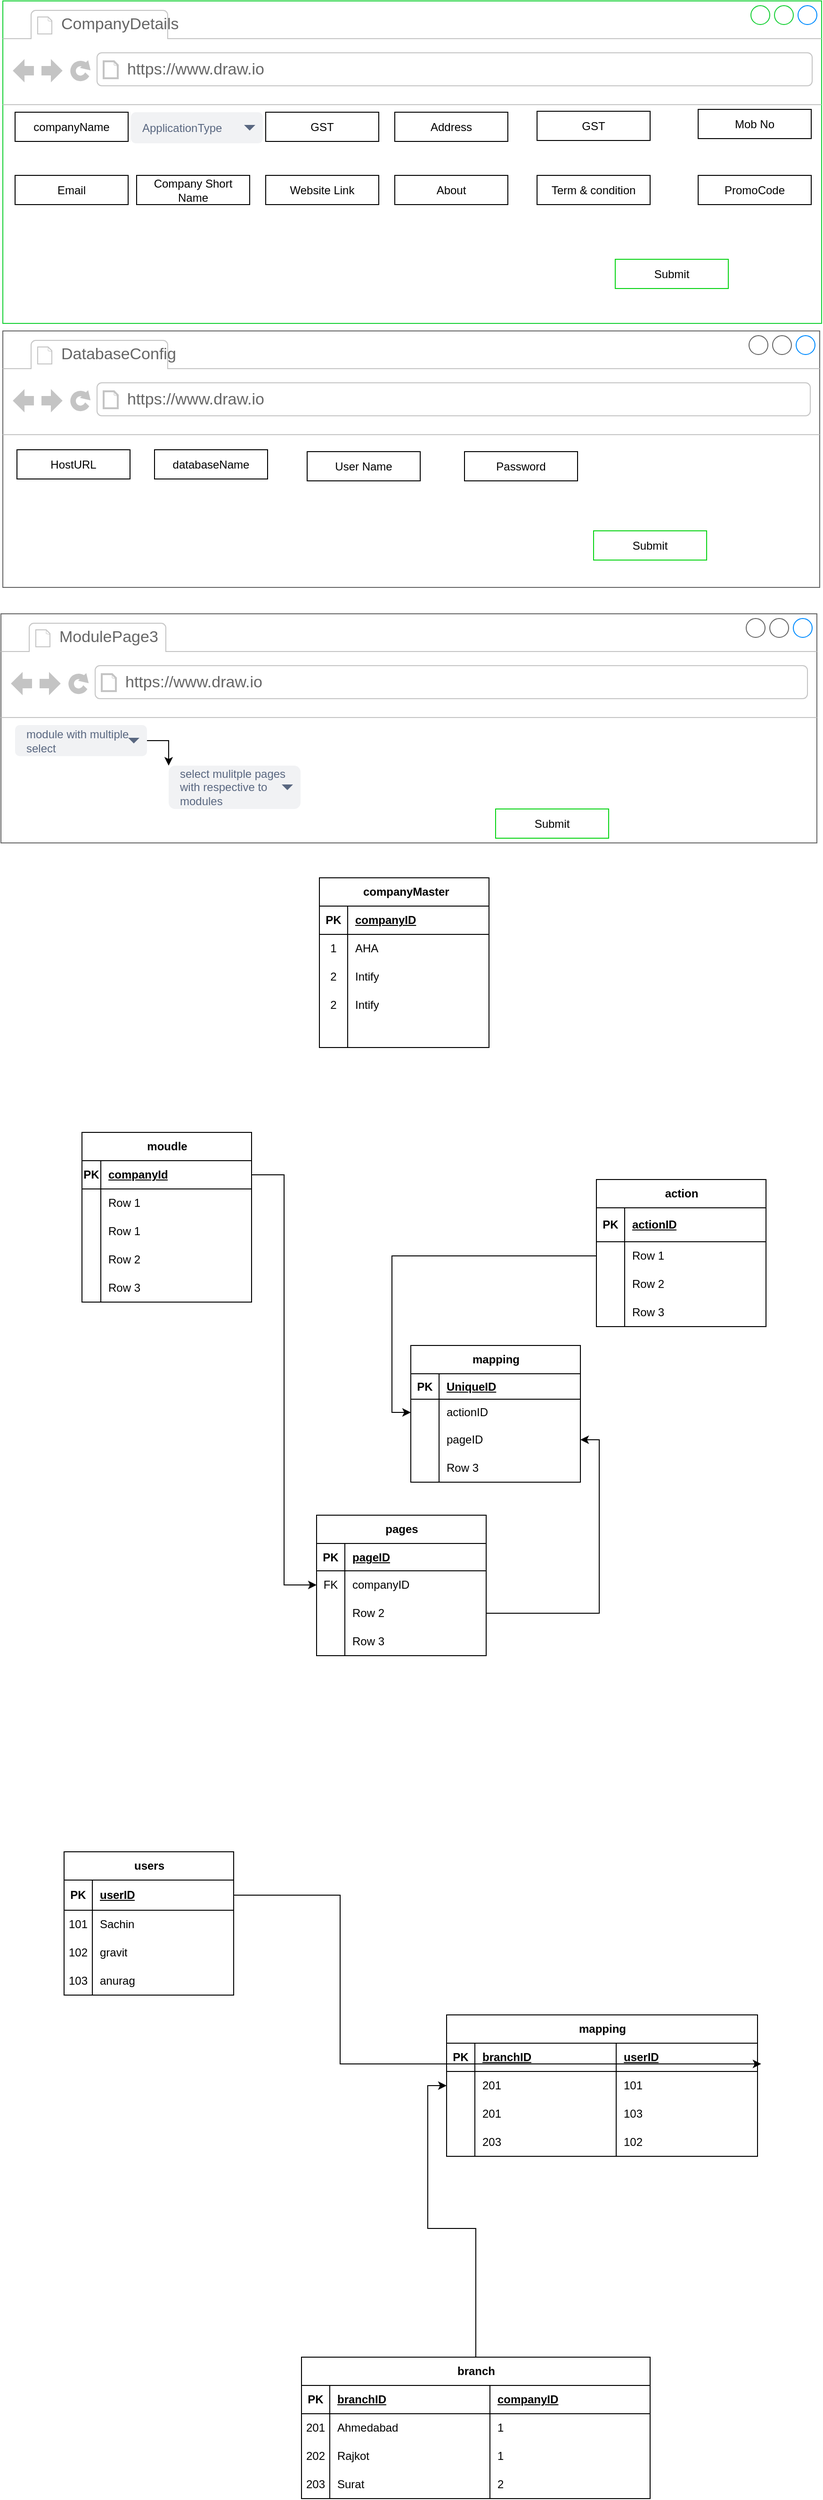 <mxfile version="22.1.3" type="github">
  <diagram name="Page-1" id="iHpNl0crYQrSi7-JkvdV">
    <mxGraphModel dx="1707" dy="1647" grid="0" gridSize="10" guides="1" tooltips="1" connect="1" arrows="1" fold="1" page="1" pageScale="1" pageWidth="827" pageHeight="1169" math="0" shadow="0">
      <root>
        <mxCell id="0" />
        <mxCell id="1" parent="0" />
        <mxCell id="InFlJVzjP9L_oi88luJY-4" value="&amp;nbsp;companyMaster" style="shape=table;startSize=30;container=1;collapsible=1;childLayout=tableLayout;fixedRows=1;rowLines=0;fontStyle=1;align=center;resizeLast=1;html=1;" vertex="1" parent="1">
          <mxGeometry x="311" y="35" width="180" height="180" as="geometry" />
        </mxCell>
        <mxCell id="InFlJVzjP9L_oi88luJY-5" value="" style="shape=tableRow;horizontal=0;startSize=0;swimlaneHead=0;swimlaneBody=0;fillColor=none;collapsible=0;dropTarget=0;points=[[0,0.5],[1,0.5]];portConstraint=eastwest;top=0;left=0;right=0;bottom=1;" vertex="1" parent="InFlJVzjP9L_oi88luJY-4">
          <mxGeometry y="30" width="180" height="30" as="geometry" />
        </mxCell>
        <mxCell id="InFlJVzjP9L_oi88luJY-6" value="PK" style="shape=partialRectangle;connectable=0;fillColor=none;top=0;left=0;bottom=0;right=0;fontStyle=1;overflow=hidden;whiteSpace=wrap;html=1;" vertex="1" parent="InFlJVzjP9L_oi88luJY-5">
          <mxGeometry width="30" height="30" as="geometry">
            <mxRectangle width="30" height="30" as="alternateBounds" />
          </mxGeometry>
        </mxCell>
        <mxCell id="InFlJVzjP9L_oi88luJY-7" value="companyID" style="shape=partialRectangle;connectable=0;fillColor=none;top=0;left=0;bottom=0;right=0;align=left;spacingLeft=6;fontStyle=5;overflow=hidden;whiteSpace=wrap;html=1;" vertex="1" parent="InFlJVzjP9L_oi88luJY-5">
          <mxGeometry x="30" width="150" height="30" as="geometry">
            <mxRectangle width="150" height="30" as="alternateBounds" />
          </mxGeometry>
        </mxCell>
        <mxCell id="InFlJVzjP9L_oi88luJY-8" value="" style="shape=tableRow;horizontal=0;startSize=0;swimlaneHead=0;swimlaneBody=0;fillColor=none;collapsible=0;dropTarget=0;points=[[0,0.5],[1,0.5]];portConstraint=eastwest;top=0;left=0;right=0;bottom=0;" vertex="1" parent="InFlJVzjP9L_oi88luJY-4">
          <mxGeometry y="60" width="180" height="30" as="geometry" />
        </mxCell>
        <mxCell id="InFlJVzjP9L_oi88luJY-9" value="1" style="shape=partialRectangle;connectable=0;fillColor=none;top=0;left=0;bottom=0;right=0;editable=1;overflow=hidden;whiteSpace=wrap;html=1;" vertex="1" parent="InFlJVzjP9L_oi88luJY-8">
          <mxGeometry width="30" height="30" as="geometry">
            <mxRectangle width="30" height="30" as="alternateBounds" />
          </mxGeometry>
        </mxCell>
        <mxCell id="InFlJVzjP9L_oi88luJY-10" value="AHA" style="shape=partialRectangle;connectable=0;fillColor=none;top=0;left=0;bottom=0;right=0;align=left;spacingLeft=6;overflow=hidden;whiteSpace=wrap;html=1;" vertex="1" parent="InFlJVzjP9L_oi88luJY-8">
          <mxGeometry x="30" width="150" height="30" as="geometry">
            <mxRectangle width="150" height="30" as="alternateBounds" />
          </mxGeometry>
        </mxCell>
        <mxCell id="InFlJVzjP9L_oi88luJY-39" value="" style="shape=tableRow;horizontal=0;startSize=0;swimlaneHead=0;swimlaneBody=0;fillColor=none;collapsible=0;dropTarget=0;points=[[0,0.5],[1,0.5]];portConstraint=eastwest;top=0;left=0;right=0;bottom=0;" vertex="1" parent="InFlJVzjP9L_oi88luJY-4">
          <mxGeometry y="90" width="180" height="30" as="geometry" />
        </mxCell>
        <mxCell id="InFlJVzjP9L_oi88luJY-40" value="2" style="shape=partialRectangle;connectable=0;fillColor=none;top=0;left=0;bottom=0;right=0;editable=1;overflow=hidden;whiteSpace=wrap;html=1;" vertex="1" parent="InFlJVzjP9L_oi88luJY-39">
          <mxGeometry width="30" height="30" as="geometry">
            <mxRectangle width="30" height="30" as="alternateBounds" />
          </mxGeometry>
        </mxCell>
        <mxCell id="InFlJVzjP9L_oi88luJY-41" value="Intify" style="shape=partialRectangle;connectable=0;fillColor=none;top=0;left=0;bottom=0;right=0;align=left;spacingLeft=6;overflow=hidden;whiteSpace=wrap;html=1;" vertex="1" parent="InFlJVzjP9L_oi88luJY-39">
          <mxGeometry x="30" width="150" height="30" as="geometry">
            <mxRectangle width="150" height="30" as="alternateBounds" />
          </mxGeometry>
        </mxCell>
        <mxCell id="InFlJVzjP9L_oi88luJY-11" value="" style="shape=tableRow;horizontal=0;startSize=0;swimlaneHead=0;swimlaneBody=0;fillColor=none;collapsible=0;dropTarget=0;points=[[0,0.5],[1,0.5]];portConstraint=eastwest;top=0;left=0;right=0;bottom=0;" vertex="1" parent="InFlJVzjP9L_oi88luJY-4">
          <mxGeometry y="120" width="180" height="30" as="geometry" />
        </mxCell>
        <mxCell id="InFlJVzjP9L_oi88luJY-12" value="2" style="shape=partialRectangle;connectable=0;fillColor=none;top=0;left=0;bottom=0;right=0;editable=1;overflow=hidden;whiteSpace=wrap;html=1;" vertex="1" parent="InFlJVzjP9L_oi88luJY-11">
          <mxGeometry width="30" height="30" as="geometry">
            <mxRectangle width="30" height="30" as="alternateBounds" />
          </mxGeometry>
        </mxCell>
        <mxCell id="InFlJVzjP9L_oi88luJY-13" value="Intify" style="shape=partialRectangle;connectable=0;fillColor=none;top=0;left=0;bottom=0;right=0;align=left;spacingLeft=6;overflow=hidden;whiteSpace=wrap;html=1;" vertex="1" parent="InFlJVzjP9L_oi88luJY-11">
          <mxGeometry x="30" width="150" height="30" as="geometry">
            <mxRectangle width="150" height="30" as="alternateBounds" />
          </mxGeometry>
        </mxCell>
        <mxCell id="InFlJVzjP9L_oi88luJY-14" value="" style="shape=tableRow;horizontal=0;startSize=0;swimlaneHead=0;swimlaneBody=0;fillColor=none;collapsible=0;dropTarget=0;points=[[0,0.5],[1,0.5]];portConstraint=eastwest;top=0;left=0;right=0;bottom=0;" vertex="1" parent="InFlJVzjP9L_oi88luJY-4">
          <mxGeometry y="150" width="180" height="30" as="geometry" />
        </mxCell>
        <mxCell id="InFlJVzjP9L_oi88luJY-15" value="" style="shape=partialRectangle;connectable=0;fillColor=none;top=0;left=0;bottom=0;right=0;editable=1;overflow=hidden;whiteSpace=wrap;html=1;" vertex="1" parent="InFlJVzjP9L_oi88luJY-14">
          <mxGeometry width="30" height="30" as="geometry">
            <mxRectangle width="30" height="30" as="alternateBounds" />
          </mxGeometry>
        </mxCell>
        <mxCell id="InFlJVzjP9L_oi88luJY-16" value="" style="shape=partialRectangle;connectable=0;fillColor=none;top=0;left=0;bottom=0;right=0;align=left;spacingLeft=6;overflow=hidden;whiteSpace=wrap;html=1;" vertex="1" parent="InFlJVzjP9L_oi88luJY-14">
          <mxGeometry x="30" width="150" height="30" as="geometry">
            <mxRectangle width="150" height="30" as="alternateBounds" />
          </mxGeometry>
        </mxCell>
        <mxCell id="InFlJVzjP9L_oi88luJY-100" style="edgeStyle=orthogonalEdgeStyle;rounded=0;orthogonalLoop=1;jettySize=auto;html=1;entryX=0;entryY=0.5;entryDx=0;entryDy=0;" edge="1" parent="1" source="InFlJVzjP9L_oi88luJY-17" target="InFlJVzjP9L_oi88luJY-86">
          <mxGeometry relative="1" as="geometry" />
        </mxCell>
        <mxCell id="InFlJVzjP9L_oi88luJY-17" value="branch" style="shape=table;startSize=30;container=1;collapsible=1;childLayout=tableLayout;fixedRows=1;rowLines=0;fontStyle=1;align=center;resizeLast=1;html=1;" vertex="1" parent="1">
          <mxGeometry x="292" y="1604" width="370" height="150" as="geometry" />
        </mxCell>
        <mxCell id="InFlJVzjP9L_oi88luJY-18" value="" style="shape=tableRow;horizontal=0;startSize=0;swimlaneHead=0;swimlaneBody=0;fillColor=none;collapsible=0;dropTarget=0;points=[[0,0.5],[1,0.5]];portConstraint=eastwest;top=0;left=0;right=0;bottom=1;" vertex="1" parent="InFlJVzjP9L_oi88luJY-17">
          <mxGeometry y="30" width="370" height="30" as="geometry" />
        </mxCell>
        <mxCell id="InFlJVzjP9L_oi88luJY-19" value="PK" style="shape=partialRectangle;connectable=0;fillColor=none;top=0;left=0;bottom=0;right=0;fontStyle=1;overflow=hidden;whiteSpace=wrap;html=1;" vertex="1" parent="InFlJVzjP9L_oi88luJY-18">
          <mxGeometry width="30" height="30" as="geometry">
            <mxRectangle width="30" height="30" as="alternateBounds" />
          </mxGeometry>
        </mxCell>
        <mxCell id="InFlJVzjP9L_oi88luJY-20" value="branchID" style="shape=partialRectangle;connectable=0;fillColor=none;top=0;left=0;bottom=0;right=0;align=left;spacingLeft=6;fontStyle=5;overflow=hidden;whiteSpace=wrap;html=1;" vertex="1" parent="InFlJVzjP9L_oi88luJY-18">
          <mxGeometry x="30" width="170" height="30" as="geometry">
            <mxRectangle width="170" height="30" as="alternateBounds" />
          </mxGeometry>
        </mxCell>
        <mxCell id="InFlJVzjP9L_oi88luJY-78" value="companyID" style="shape=partialRectangle;connectable=0;fillColor=none;top=0;left=0;bottom=0;right=0;align=left;spacingLeft=6;fontStyle=5;overflow=hidden;whiteSpace=wrap;html=1;" vertex="1" parent="InFlJVzjP9L_oi88luJY-18">
          <mxGeometry x="200" width="170" height="30" as="geometry">
            <mxRectangle width="170" height="30" as="alternateBounds" />
          </mxGeometry>
        </mxCell>
        <mxCell id="InFlJVzjP9L_oi88luJY-21" value="" style="shape=tableRow;horizontal=0;startSize=0;swimlaneHead=0;swimlaneBody=0;fillColor=none;collapsible=0;dropTarget=0;points=[[0,0.5],[1,0.5]];portConstraint=eastwest;top=0;left=0;right=0;bottom=0;" vertex="1" parent="InFlJVzjP9L_oi88luJY-17">
          <mxGeometry y="60" width="370" height="30" as="geometry" />
        </mxCell>
        <mxCell id="InFlJVzjP9L_oi88luJY-22" value="201" style="shape=partialRectangle;connectable=0;fillColor=none;top=0;left=0;bottom=0;right=0;editable=1;overflow=hidden;whiteSpace=wrap;html=1;" vertex="1" parent="InFlJVzjP9L_oi88luJY-21">
          <mxGeometry width="30" height="30" as="geometry">
            <mxRectangle width="30" height="30" as="alternateBounds" />
          </mxGeometry>
        </mxCell>
        <mxCell id="InFlJVzjP9L_oi88luJY-23" value="Ahmedabad" style="shape=partialRectangle;connectable=0;fillColor=none;top=0;left=0;bottom=0;right=0;align=left;spacingLeft=6;overflow=hidden;whiteSpace=wrap;html=1;" vertex="1" parent="InFlJVzjP9L_oi88luJY-21">
          <mxGeometry x="30" width="170" height="30" as="geometry">
            <mxRectangle width="170" height="30" as="alternateBounds" />
          </mxGeometry>
        </mxCell>
        <mxCell id="InFlJVzjP9L_oi88luJY-79" value="1" style="shape=partialRectangle;connectable=0;fillColor=none;top=0;left=0;bottom=0;right=0;align=left;spacingLeft=6;overflow=hidden;whiteSpace=wrap;html=1;" vertex="1" parent="InFlJVzjP9L_oi88luJY-21">
          <mxGeometry x="200" width="170" height="30" as="geometry">
            <mxRectangle width="170" height="30" as="alternateBounds" />
          </mxGeometry>
        </mxCell>
        <mxCell id="InFlJVzjP9L_oi88luJY-24" value="" style="shape=tableRow;horizontal=0;startSize=0;swimlaneHead=0;swimlaneBody=0;fillColor=none;collapsible=0;dropTarget=0;points=[[0,0.5],[1,0.5]];portConstraint=eastwest;top=0;left=0;right=0;bottom=0;" vertex="1" parent="InFlJVzjP9L_oi88luJY-17">
          <mxGeometry y="90" width="370" height="30" as="geometry" />
        </mxCell>
        <mxCell id="InFlJVzjP9L_oi88luJY-25" value="202" style="shape=partialRectangle;connectable=0;fillColor=none;top=0;left=0;bottom=0;right=0;editable=1;overflow=hidden;whiteSpace=wrap;html=1;" vertex="1" parent="InFlJVzjP9L_oi88luJY-24">
          <mxGeometry width="30" height="30" as="geometry">
            <mxRectangle width="30" height="30" as="alternateBounds" />
          </mxGeometry>
        </mxCell>
        <mxCell id="InFlJVzjP9L_oi88luJY-26" value="Rajkot" style="shape=partialRectangle;connectable=0;fillColor=none;top=0;left=0;bottom=0;right=0;align=left;spacingLeft=6;overflow=hidden;whiteSpace=wrap;html=1;" vertex="1" parent="InFlJVzjP9L_oi88luJY-24">
          <mxGeometry x="30" width="170" height="30" as="geometry">
            <mxRectangle width="170" height="30" as="alternateBounds" />
          </mxGeometry>
        </mxCell>
        <mxCell id="InFlJVzjP9L_oi88luJY-80" value="1" style="shape=partialRectangle;connectable=0;fillColor=none;top=0;left=0;bottom=0;right=0;align=left;spacingLeft=6;overflow=hidden;whiteSpace=wrap;html=1;" vertex="1" parent="InFlJVzjP9L_oi88luJY-24">
          <mxGeometry x="200" width="170" height="30" as="geometry">
            <mxRectangle width="170" height="30" as="alternateBounds" />
          </mxGeometry>
        </mxCell>
        <mxCell id="InFlJVzjP9L_oi88luJY-27" value="" style="shape=tableRow;horizontal=0;startSize=0;swimlaneHead=0;swimlaneBody=0;fillColor=none;collapsible=0;dropTarget=0;points=[[0,0.5],[1,0.5]];portConstraint=eastwest;top=0;left=0;right=0;bottom=0;" vertex="1" parent="InFlJVzjP9L_oi88luJY-17">
          <mxGeometry y="120" width="370" height="30" as="geometry" />
        </mxCell>
        <mxCell id="InFlJVzjP9L_oi88luJY-28" value="203" style="shape=partialRectangle;connectable=0;fillColor=none;top=0;left=0;bottom=0;right=0;editable=1;overflow=hidden;whiteSpace=wrap;html=1;" vertex="1" parent="InFlJVzjP9L_oi88luJY-27">
          <mxGeometry width="30" height="30" as="geometry">
            <mxRectangle width="30" height="30" as="alternateBounds" />
          </mxGeometry>
        </mxCell>
        <mxCell id="InFlJVzjP9L_oi88luJY-29" value="Surat" style="shape=partialRectangle;connectable=0;fillColor=none;top=0;left=0;bottom=0;right=0;align=left;spacingLeft=6;overflow=hidden;whiteSpace=wrap;html=1;" vertex="1" parent="InFlJVzjP9L_oi88luJY-27">
          <mxGeometry x="30" width="170" height="30" as="geometry">
            <mxRectangle width="170" height="30" as="alternateBounds" />
          </mxGeometry>
        </mxCell>
        <mxCell id="InFlJVzjP9L_oi88luJY-81" value="2" style="shape=partialRectangle;connectable=0;fillColor=none;top=0;left=0;bottom=0;right=0;align=left;spacingLeft=6;overflow=hidden;whiteSpace=wrap;html=1;" vertex="1" parent="InFlJVzjP9L_oi88luJY-27">
          <mxGeometry x="200" width="170" height="30" as="geometry">
            <mxRectangle width="170" height="30" as="alternateBounds" />
          </mxGeometry>
        </mxCell>
        <mxCell id="InFlJVzjP9L_oi88luJY-82" value="mapping" style="shape=table;startSize=30;container=1;collapsible=1;childLayout=tableLayout;fixedRows=1;rowLines=0;fontStyle=1;align=center;resizeLast=1;html=1;" vertex="1" parent="1">
          <mxGeometry x="446" y="1241" width="330" height="150" as="geometry" />
        </mxCell>
        <mxCell id="InFlJVzjP9L_oi88luJY-83" value="" style="shape=tableRow;horizontal=0;startSize=0;swimlaneHead=0;swimlaneBody=0;fillColor=none;collapsible=0;dropTarget=0;points=[[0,0.5],[1,0.5]];portConstraint=eastwest;top=0;left=0;right=0;bottom=1;" vertex="1" parent="InFlJVzjP9L_oi88luJY-82">
          <mxGeometry y="30" width="330" height="30" as="geometry" />
        </mxCell>
        <mxCell id="InFlJVzjP9L_oi88luJY-84" value="PK" style="shape=partialRectangle;connectable=0;fillColor=none;top=0;left=0;bottom=0;right=0;fontStyle=1;overflow=hidden;whiteSpace=wrap;html=1;" vertex="1" parent="InFlJVzjP9L_oi88luJY-83">
          <mxGeometry width="30" height="30" as="geometry">
            <mxRectangle width="30" height="30" as="alternateBounds" />
          </mxGeometry>
        </mxCell>
        <mxCell id="InFlJVzjP9L_oi88luJY-85" value="branchID" style="shape=partialRectangle;connectable=0;fillColor=none;top=0;left=0;bottom=0;right=0;align=left;spacingLeft=6;fontStyle=5;overflow=hidden;whiteSpace=wrap;html=1;" vertex="1" parent="InFlJVzjP9L_oi88luJY-83">
          <mxGeometry x="30" width="150" height="30" as="geometry">
            <mxRectangle width="150" height="30" as="alternateBounds" />
          </mxGeometry>
        </mxCell>
        <mxCell id="InFlJVzjP9L_oi88luJY-95" value="userID" style="shape=partialRectangle;connectable=0;fillColor=none;top=0;left=0;bottom=0;right=0;align=left;spacingLeft=6;fontStyle=5;overflow=hidden;whiteSpace=wrap;html=1;" vertex="1" parent="InFlJVzjP9L_oi88luJY-83">
          <mxGeometry x="180" width="150" height="30" as="geometry">
            <mxRectangle width="150" height="30" as="alternateBounds" />
          </mxGeometry>
        </mxCell>
        <mxCell id="InFlJVzjP9L_oi88luJY-86" value="" style="shape=tableRow;horizontal=0;startSize=0;swimlaneHead=0;swimlaneBody=0;fillColor=none;collapsible=0;dropTarget=0;points=[[0,0.5],[1,0.5]];portConstraint=eastwest;top=0;left=0;right=0;bottom=0;" vertex="1" parent="InFlJVzjP9L_oi88luJY-82">
          <mxGeometry y="60" width="330" height="30" as="geometry" />
        </mxCell>
        <mxCell id="InFlJVzjP9L_oi88luJY-87" value="" style="shape=partialRectangle;connectable=0;fillColor=none;top=0;left=0;bottom=0;right=0;editable=1;overflow=hidden;whiteSpace=wrap;html=1;" vertex="1" parent="InFlJVzjP9L_oi88luJY-86">
          <mxGeometry width="30" height="30" as="geometry">
            <mxRectangle width="30" height="30" as="alternateBounds" />
          </mxGeometry>
        </mxCell>
        <mxCell id="InFlJVzjP9L_oi88luJY-88" value="201" style="shape=partialRectangle;connectable=0;fillColor=none;top=0;left=0;bottom=0;right=0;align=left;spacingLeft=6;overflow=hidden;whiteSpace=wrap;html=1;" vertex="1" parent="InFlJVzjP9L_oi88luJY-86">
          <mxGeometry x="30" width="150" height="30" as="geometry">
            <mxRectangle width="150" height="30" as="alternateBounds" />
          </mxGeometry>
        </mxCell>
        <mxCell id="InFlJVzjP9L_oi88luJY-96" value="101" style="shape=partialRectangle;connectable=0;fillColor=none;top=0;left=0;bottom=0;right=0;align=left;spacingLeft=6;overflow=hidden;whiteSpace=wrap;html=1;" vertex="1" parent="InFlJVzjP9L_oi88luJY-86">
          <mxGeometry x="180" width="150" height="30" as="geometry">
            <mxRectangle width="150" height="30" as="alternateBounds" />
          </mxGeometry>
        </mxCell>
        <mxCell id="InFlJVzjP9L_oi88luJY-89" value="" style="shape=tableRow;horizontal=0;startSize=0;swimlaneHead=0;swimlaneBody=0;fillColor=none;collapsible=0;dropTarget=0;points=[[0,0.5],[1,0.5]];portConstraint=eastwest;top=0;left=0;right=0;bottom=0;" vertex="1" parent="InFlJVzjP9L_oi88luJY-82">
          <mxGeometry y="90" width="330" height="30" as="geometry" />
        </mxCell>
        <mxCell id="InFlJVzjP9L_oi88luJY-90" value="" style="shape=partialRectangle;connectable=0;fillColor=none;top=0;left=0;bottom=0;right=0;editable=1;overflow=hidden;whiteSpace=wrap;html=1;" vertex="1" parent="InFlJVzjP9L_oi88luJY-89">
          <mxGeometry width="30" height="30" as="geometry">
            <mxRectangle width="30" height="30" as="alternateBounds" />
          </mxGeometry>
        </mxCell>
        <mxCell id="InFlJVzjP9L_oi88luJY-91" value="201" style="shape=partialRectangle;connectable=0;fillColor=none;top=0;left=0;bottom=0;right=0;align=left;spacingLeft=6;overflow=hidden;whiteSpace=wrap;html=1;" vertex="1" parent="InFlJVzjP9L_oi88luJY-89">
          <mxGeometry x="30" width="150" height="30" as="geometry">
            <mxRectangle width="150" height="30" as="alternateBounds" />
          </mxGeometry>
        </mxCell>
        <mxCell id="InFlJVzjP9L_oi88luJY-97" value="103" style="shape=partialRectangle;connectable=0;fillColor=none;top=0;left=0;bottom=0;right=0;align=left;spacingLeft=6;overflow=hidden;whiteSpace=wrap;html=1;" vertex="1" parent="InFlJVzjP9L_oi88luJY-89">
          <mxGeometry x="180" width="150" height="30" as="geometry">
            <mxRectangle width="150" height="30" as="alternateBounds" />
          </mxGeometry>
        </mxCell>
        <mxCell id="InFlJVzjP9L_oi88luJY-92" value="" style="shape=tableRow;horizontal=0;startSize=0;swimlaneHead=0;swimlaneBody=0;fillColor=none;collapsible=0;dropTarget=0;points=[[0,0.5],[1,0.5]];portConstraint=eastwest;top=0;left=0;right=0;bottom=0;" vertex="1" parent="InFlJVzjP9L_oi88luJY-82">
          <mxGeometry y="120" width="330" height="30" as="geometry" />
        </mxCell>
        <mxCell id="InFlJVzjP9L_oi88luJY-93" value="" style="shape=partialRectangle;connectable=0;fillColor=none;top=0;left=0;bottom=0;right=0;editable=1;overflow=hidden;whiteSpace=wrap;html=1;" vertex="1" parent="InFlJVzjP9L_oi88luJY-92">
          <mxGeometry width="30" height="30" as="geometry">
            <mxRectangle width="30" height="30" as="alternateBounds" />
          </mxGeometry>
        </mxCell>
        <mxCell id="InFlJVzjP9L_oi88luJY-94" value="203" style="shape=partialRectangle;connectable=0;fillColor=none;top=0;left=0;bottom=0;right=0;align=left;spacingLeft=6;overflow=hidden;whiteSpace=wrap;html=1;" vertex="1" parent="InFlJVzjP9L_oi88luJY-92">
          <mxGeometry x="30" width="150" height="30" as="geometry">
            <mxRectangle width="150" height="30" as="alternateBounds" />
          </mxGeometry>
        </mxCell>
        <mxCell id="InFlJVzjP9L_oi88luJY-98" value="102" style="shape=partialRectangle;connectable=0;fillColor=none;top=0;left=0;bottom=0;right=0;align=left;spacingLeft=6;overflow=hidden;whiteSpace=wrap;html=1;" vertex="1" parent="InFlJVzjP9L_oi88luJY-92">
          <mxGeometry x="180" width="150" height="30" as="geometry">
            <mxRectangle width="150" height="30" as="alternateBounds" />
          </mxGeometry>
        </mxCell>
        <mxCell id="InFlJVzjP9L_oi88luJY-99" style="edgeStyle=orthogonalEdgeStyle;rounded=0;orthogonalLoop=1;jettySize=auto;html=1;entryX=1.012;entryY=0.733;entryDx=0;entryDy=0;entryPerimeter=0;" edge="1" parent="1" source="InFlJVzjP9L_oi88luJY-64" target="InFlJVzjP9L_oi88luJY-83">
          <mxGeometry relative="1" as="geometry" />
        </mxCell>
        <mxCell id="InFlJVzjP9L_oi88luJY-103" value="" style="strokeWidth=1;shadow=0;dashed=0;align=center;html=1;shape=mxgraph.mockup.containers.browserWindow;rSize=0;strokeColor=#16d035;strokeColor2=#008cff;strokeColor3=#c4c4c4;mainText=,;recursiveResize=0;" vertex="1" parent="1">
          <mxGeometry x="-25" y="-895" width="869" height="342" as="geometry" />
        </mxCell>
        <mxCell id="InFlJVzjP9L_oi88luJY-104" value="CompanyDetails" style="strokeWidth=1;shadow=0;dashed=0;align=center;html=1;shape=mxgraph.mockup.containers.anchor;fontSize=17;fontColor=#666666;align=left;whiteSpace=wrap;" vertex="1" parent="InFlJVzjP9L_oi88luJY-103">
          <mxGeometry x="60" y="12" width="110" height="26" as="geometry" />
        </mxCell>
        <mxCell id="InFlJVzjP9L_oi88luJY-105" value="https://www.draw.io" style="strokeWidth=1;shadow=0;dashed=0;align=center;html=1;shape=mxgraph.mockup.containers.anchor;rSize=0;fontSize=17;fontColor=#666666;align=left;" vertex="1" parent="InFlJVzjP9L_oi88luJY-103">
          <mxGeometry x="130" y="60" width="250" height="26" as="geometry" />
        </mxCell>
        <mxCell id="InFlJVzjP9L_oi88luJY-107" value="companyName" style="rounded=0;whiteSpace=wrap;html=1;" vertex="1" parent="InFlJVzjP9L_oi88luJY-103">
          <mxGeometry x="13" y="118" width="120" height="31" as="geometry" />
        </mxCell>
        <mxCell id="InFlJVzjP9L_oi88luJY-109" value="GST" style="rounded=0;whiteSpace=wrap;html=1;" vertex="1" parent="InFlJVzjP9L_oi88luJY-103">
          <mxGeometry x="279" y="118" width="120" height="31" as="geometry" />
        </mxCell>
        <mxCell id="InFlJVzjP9L_oi88luJY-111" value="Address" style="rounded=0;whiteSpace=wrap;html=1;" vertex="1" parent="InFlJVzjP9L_oi88luJY-103">
          <mxGeometry x="416" y="118" width="120" height="31" as="geometry" />
        </mxCell>
        <mxCell id="InFlJVzjP9L_oi88luJY-112" value="GST" style="rounded=0;whiteSpace=wrap;html=1;" vertex="1" parent="InFlJVzjP9L_oi88luJY-103">
          <mxGeometry x="567" y="117" width="120" height="31" as="geometry" />
        </mxCell>
        <mxCell id="InFlJVzjP9L_oi88luJY-113" value="Mob No" style="rounded=0;whiteSpace=wrap;html=1;" vertex="1" parent="InFlJVzjP9L_oi88luJY-103">
          <mxGeometry x="738" y="115" width="120" height="31" as="geometry" />
        </mxCell>
        <mxCell id="InFlJVzjP9L_oi88luJY-114" value="Email" style="rounded=0;whiteSpace=wrap;html=1;" vertex="1" parent="InFlJVzjP9L_oi88luJY-103">
          <mxGeometry x="13" y="185" width="120" height="31" as="geometry" />
        </mxCell>
        <mxCell id="InFlJVzjP9L_oi88luJY-115" value="Company Short Name" style="rounded=0;whiteSpace=wrap;html=1;" vertex="1" parent="InFlJVzjP9L_oi88luJY-103">
          <mxGeometry x="142" y="185" width="120" height="31" as="geometry" />
        </mxCell>
        <mxCell id="InFlJVzjP9L_oi88luJY-116" value="Website Link" style="rounded=0;whiteSpace=wrap;html=1;" vertex="1" parent="InFlJVzjP9L_oi88luJY-103">
          <mxGeometry x="279" y="185" width="120" height="31" as="geometry" />
        </mxCell>
        <mxCell id="InFlJVzjP9L_oi88luJY-117" value="About" style="rounded=0;whiteSpace=wrap;html=1;" vertex="1" parent="InFlJVzjP9L_oi88luJY-103">
          <mxGeometry x="416" y="185" width="120" height="31" as="geometry" />
        </mxCell>
        <mxCell id="InFlJVzjP9L_oi88luJY-118" value="Term &amp;amp; condition" style="rounded=0;whiteSpace=wrap;html=1;" vertex="1" parent="InFlJVzjP9L_oi88luJY-103">
          <mxGeometry x="567" y="185" width="120" height="31" as="geometry" />
        </mxCell>
        <mxCell id="InFlJVzjP9L_oi88luJY-119" value="PromoCode" style="rounded=0;whiteSpace=wrap;html=1;" vertex="1" parent="InFlJVzjP9L_oi88luJY-103">
          <mxGeometry x="738" y="185" width="120" height="31" as="geometry" />
        </mxCell>
        <mxCell id="InFlJVzjP9L_oi88luJY-120" value="Submit" style="rounded=0;whiteSpace=wrap;html=1;strokeColor=#08d415;" vertex="1" parent="InFlJVzjP9L_oi88luJY-103">
          <mxGeometry x="650" y="274" width="120" height="31" as="geometry" />
        </mxCell>
        <mxCell id="InFlJVzjP9L_oi88luJY-152" value="ApplicationType" style="rounded=1;fillColor=#F1F2F4;strokeColor=none;html=1;whiteSpace=wrap;fontColor=#596780;align=left;fontSize=12;spacingLeft=10;sketch=0;" vertex="1" parent="InFlJVzjP9L_oi88luJY-103">
          <mxGeometry x="136" y="118" width="140" height="33" as="geometry" />
        </mxCell>
        <mxCell id="InFlJVzjP9L_oi88luJY-153" value="" style="shape=triangle;direction=south;fillColor=#596780;strokeColor=none;html=1;sketch=0;" vertex="1" parent="InFlJVzjP9L_oi88luJY-152">
          <mxGeometry x="1" y="0.5" width="12" height="6" relative="1" as="geometry">
            <mxPoint x="-20" y="-3" as="offset" />
          </mxGeometry>
        </mxCell>
        <mxCell id="InFlJVzjP9L_oi88luJY-121" value="" style="strokeWidth=1;shadow=0;dashed=0;align=center;html=1;shape=mxgraph.mockup.containers.browserWindow;rSize=0;strokeColor=#666666;strokeColor2=#008cff;strokeColor3=#c4c4c4;mainText=,;recursiveResize=0;" vertex="1" parent="1">
          <mxGeometry x="-25" y="-545" width="867" height="272" as="geometry" />
        </mxCell>
        <mxCell id="InFlJVzjP9L_oi88luJY-122" value="DatabaseConfig" style="strokeWidth=1;shadow=0;dashed=0;align=center;html=1;shape=mxgraph.mockup.containers.anchor;fontSize=17;fontColor=#666666;align=left;whiteSpace=wrap;" vertex="1" parent="InFlJVzjP9L_oi88luJY-121">
          <mxGeometry x="60" y="12" width="110" height="26" as="geometry" />
        </mxCell>
        <mxCell id="InFlJVzjP9L_oi88luJY-123" value="https://www.draw.io" style="strokeWidth=1;shadow=0;dashed=0;align=center;html=1;shape=mxgraph.mockup.containers.anchor;rSize=0;fontSize=17;fontColor=#666666;align=left;" vertex="1" parent="InFlJVzjP9L_oi88luJY-121">
          <mxGeometry x="130" y="60" width="250" height="26" as="geometry" />
        </mxCell>
        <mxCell id="InFlJVzjP9L_oi88luJY-125" value="HostURL" style="rounded=0;whiteSpace=wrap;html=1;" vertex="1" parent="InFlJVzjP9L_oi88luJY-121">
          <mxGeometry x="15" y="126" width="120" height="31" as="geometry" />
        </mxCell>
        <mxCell id="InFlJVzjP9L_oi88luJY-126" value="databaseName" style="rounded=0;whiteSpace=wrap;html=1;" vertex="1" parent="InFlJVzjP9L_oi88luJY-121">
          <mxGeometry x="161" y="126" width="120" height="31" as="geometry" />
        </mxCell>
        <mxCell id="InFlJVzjP9L_oi88luJY-127" value="User Name" style="rounded=0;whiteSpace=wrap;html=1;" vertex="1" parent="InFlJVzjP9L_oi88luJY-121">
          <mxGeometry x="323" y="128" width="120" height="31" as="geometry" />
        </mxCell>
        <mxCell id="InFlJVzjP9L_oi88luJY-128" value="Password" style="rounded=0;whiteSpace=wrap;html=1;" vertex="1" parent="InFlJVzjP9L_oi88luJY-121">
          <mxGeometry x="490" y="128" width="120" height="31" as="geometry" />
        </mxCell>
        <mxCell id="InFlJVzjP9L_oi88luJY-145" value="Submit" style="rounded=0;whiteSpace=wrap;html=1;strokeColor=#08d415;" vertex="1" parent="InFlJVzjP9L_oi88luJY-121">
          <mxGeometry x="627" y="212" width="120" height="31" as="geometry" />
        </mxCell>
        <mxCell id="InFlJVzjP9L_oi88luJY-146" value="" style="strokeWidth=1;shadow=0;dashed=0;align=center;html=1;shape=mxgraph.mockup.containers.browserWindow;rSize=0;strokeColor=#666666;strokeColor2=#008cff;strokeColor3=#c4c4c4;mainText=,;recursiveResize=0;" vertex="1" parent="1">
          <mxGeometry x="-27" y="-245" width="866" height="243" as="geometry" />
        </mxCell>
        <mxCell id="InFlJVzjP9L_oi88luJY-147" value="ModulePage3" style="strokeWidth=1;shadow=0;dashed=0;align=center;html=1;shape=mxgraph.mockup.containers.anchor;fontSize=17;fontColor=#666666;align=left;whiteSpace=wrap;" vertex="1" parent="InFlJVzjP9L_oi88luJY-146">
          <mxGeometry x="60" y="12" width="110" height="26" as="geometry" />
        </mxCell>
        <mxCell id="InFlJVzjP9L_oi88luJY-148" value="https://www.draw.io" style="strokeWidth=1;shadow=0;dashed=0;align=center;html=1;shape=mxgraph.mockup.containers.anchor;rSize=0;fontSize=17;fontColor=#666666;align=left;" vertex="1" parent="InFlJVzjP9L_oi88luJY-146">
          <mxGeometry x="130" y="60" width="250" height="26" as="geometry" />
        </mxCell>
        <mxCell id="InFlJVzjP9L_oi88luJY-156" style="edgeStyle=orthogonalEdgeStyle;rounded=0;orthogonalLoop=1;jettySize=auto;html=1;entryX=0;entryY=0;entryDx=0;entryDy=0;" edge="1" parent="InFlJVzjP9L_oi88luJY-146" source="InFlJVzjP9L_oi88luJY-150" target="InFlJVzjP9L_oi88luJY-154">
          <mxGeometry relative="1" as="geometry" />
        </mxCell>
        <mxCell id="InFlJVzjP9L_oi88luJY-150" value="module with multiple&lt;br&gt;select" style="rounded=1;fillColor=#F1F2F4;strokeColor=none;html=1;whiteSpace=wrap;fontColor=#596780;align=left;fontSize=12;spacingLeft=10;sketch=0;" vertex="1" parent="InFlJVzjP9L_oi88luJY-146">
          <mxGeometry x="15" y="118" width="140" height="33" as="geometry" />
        </mxCell>
        <mxCell id="InFlJVzjP9L_oi88luJY-151" value="" style="shape=triangle;direction=south;fillColor=#596780;strokeColor=none;html=1;sketch=0;" vertex="1" parent="InFlJVzjP9L_oi88luJY-150">
          <mxGeometry x="1" y="0.5" width="12" height="6" relative="1" as="geometry">
            <mxPoint x="-20" y="-3" as="offset" />
          </mxGeometry>
        </mxCell>
        <mxCell id="InFlJVzjP9L_oi88luJY-154" value="select mulitple pages&amp;nbsp;&lt;br&gt;with respective to&amp;nbsp;&lt;br&gt;modules" style="rounded=1;fillColor=#F1F2F4;strokeColor=none;html=1;whiteSpace=wrap;fontColor=#596780;align=left;fontSize=12;spacingLeft=10;sketch=0;" vertex="1" parent="InFlJVzjP9L_oi88luJY-146">
          <mxGeometry x="178" y="161" width="140" height="46" as="geometry" />
        </mxCell>
        <mxCell id="InFlJVzjP9L_oi88luJY-155" value="" style="shape=triangle;direction=south;fillColor=#596780;strokeColor=none;html=1;sketch=0;" vertex="1" parent="InFlJVzjP9L_oi88luJY-154">
          <mxGeometry x="1" y="0.5" width="12" height="6" relative="1" as="geometry">
            <mxPoint x="-20" y="-3" as="offset" />
          </mxGeometry>
        </mxCell>
        <mxCell id="InFlJVzjP9L_oi88luJY-157" value="Submit" style="rounded=0;whiteSpace=wrap;html=1;strokeColor=#08d415;" vertex="1" parent="InFlJVzjP9L_oi88luJY-146">
          <mxGeometry x="525" y="207" width="120" height="31" as="geometry" />
        </mxCell>
        <mxCell id="InFlJVzjP9L_oi88luJY-63" value="users" style="shape=table;startSize=30;container=1;collapsible=1;childLayout=tableLayout;fixedRows=1;rowLines=0;fontStyle=1;align=center;resizeLast=1;html=1;" vertex="1" parent="1">
          <mxGeometry x="40" y="1068" width="180" height="152" as="geometry" />
        </mxCell>
        <mxCell id="InFlJVzjP9L_oi88luJY-64" value="" style="shape=tableRow;horizontal=0;startSize=0;swimlaneHead=0;swimlaneBody=0;fillColor=none;collapsible=0;dropTarget=0;points=[[0,0.5],[1,0.5]];portConstraint=eastwest;top=0;left=0;right=0;bottom=1;" vertex="1" parent="InFlJVzjP9L_oi88luJY-63">
          <mxGeometry y="30" width="180" height="32" as="geometry" />
        </mxCell>
        <mxCell id="InFlJVzjP9L_oi88luJY-65" value="PK" style="shape=partialRectangle;connectable=0;fillColor=none;top=0;left=0;bottom=0;right=0;fontStyle=1;overflow=hidden;whiteSpace=wrap;html=1;" vertex="1" parent="InFlJVzjP9L_oi88luJY-64">
          <mxGeometry width="30" height="32" as="geometry">
            <mxRectangle width="30" height="32" as="alternateBounds" />
          </mxGeometry>
        </mxCell>
        <mxCell id="InFlJVzjP9L_oi88luJY-66" value="userID" style="shape=partialRectangle;connectable=0;fillColor=none;top=0;left=0;bottom=0;right=0;align=left;spacingLeft=6;fontStyle=5;overflow=hidden;whiteSpace=wrap;html=1;" vertex="1" parent="InFlJVzjP9L_oi88luJY-64">
          <mxGeometry x="30" width="150" height="32" as="geometry">
            <mxRectangle width="150" height="32" as="alternateBounds" />
          </mxGeometry>
        </mxCell>
        <mxCell id="InFlJVzjP9L_oi88luJY-67" value="" style="shape=tableRow;horizontal=0;startSize=0;swimlaneHead=0;swimlaneBody=0;fillColor=none;collapsible=0;dropTarget=0;points=[[0,0.5],[1,0.5]];portConstraint=eastwest;top=0;left=0;right=0;bottom=0;" vertex="1" parent="InFlJVzjP9L_oi88luJY-63">
          <mxGeometry y="62" width="180" height="30" as="geometry" />
        </mxCell>
        <mxCell id="InFlJVzjP9L_oi88luJY-68" value="101" style="shape=partialRectangle;connectable=0;fillColor=none;top=0;left=0;bottom=0;right=0;editable=1;overflow=hidden;whiteSpace=wrap;html=1;" vertex="1" parent="InFlJVzjP9L_oi88luJY-67">
          <mxGeometry width="30" height="30" as="geometry">
            <mxRectangle width="30" height="30" as="alternateBounds" />
          </mxGeometry>
        </mxCell>
        <mxCell id="InFlJVzjP9L_oi88luJY-69" value="Sachin" style="shape=partialRectangle;connectable=0;fillColor=none;top=0;left=0;bottom=0;right=0;align=left;spacingLeft=6;overflow=hidden;whiteSpace=wrap;html=1;" vertex="1" parent="InFlJVzjP9L_oi88luJY-67">
          <mxGeometry x="30" width="150" height="30" as="geometry">
            <mxRectangle width="150" height="30" as="alternateBounds" />
          </mxGeometry>
        </mxCell>
        <mxCell id="InFlJVzjP9L_oi88luJY-70" value="" style="shape=tableRow;horizontal=0;startSize=0;swimlaneHead=0;swimlaneBody=0;fillColor=none;collapsible=0;dropTarget=0;points=[[0,0.5],[1,0.5]];portConstraint=eastwest;top=0;left=0;right=0;bottom=0;" vertex="1" parent="InFlJVzjP9L_oi88luJY-63">
          <mxGeometry y="92" width="180" height="30" as="geometry" />
        </mxCell>
        <mxCell id="InFlJVzjP9L_oi88luJY-71" value="102" style="shape=partialRectangle;connectable=0;fillColor=none;top=0;left=0;bottom=0;right=0;editable=1;overflow=hidden;whiteSpace=wrap;html=1;" vertex="1" parent="InFlJVzjP9L_oi88luJY-70">
          <mxGeometry width="30" height="30" as="geometry">
            <mxRectangle width="30" height="30" as="alternateBounds" />
          </mxGeometry>
        </mxCell>
        <mxCell id="InFlJVzjP9L_oi88luJY-72" value="gravit" style="shape=partialRectangle;connectable=0;fillColor=none;top=0;left=0;bottom=0;right=0;align=left;spacingLeft=6;overflow=hidden;whiteSpace=wrap;html=1;" vertex="1" parent="InFlJVzjP9L_oi88luJY-70">
          <mxGeometry x="30" width="150" height="30" as="geometry">
            <mxRectangle width="150" height="30" as="alternateBounds" />
          </mxGeometry>
        </mxCell>
        <mxCell id="InFlJVzjP9L_oi88luJY-73" value="" style="shape=tableRow;horizontal=0;startSize=0;swimlaneHead=0;swimlaneBody=0;fillColor=none;collapsible=0;dropTarget=0;points=[[0,0.5],[1,0.5]];portConstraint=eastwest;top=0;left=0;right=0;bottom=0;" vertex="1" parent="InFlJVzjP9L_oi88luJY-63">
          <mxGeometry y="122" width="180" height="30" as="geometry" />
        </mxCell>
        <mxCell id="InFlJVzjP9L_oi88luJY-74" value="103" style="shape=partialRectangle;connectable=0;fillColor=none;top=0;left=0;bottom=0;right=0;editable=1;overflow=hidden;whiteSpace=wrap;html=1;" vertex="1" parent="InFlJVzjP9L_oi88luJY-73">
          <mxGeometry width="30" height="30" as="geometry">
            <mxRectangle width="30" height="30" as="alternateBounds" />
          </mxGeometry>
        </mxCell>
        <mxCell id="InFlJVzjP9L_oi88luJY-75" value="anurag" style="shape=partialRectangle;connectable=0;fillColor=none;top=0;left=0;bottom=0;right=0;align=left;spacingLeft=6;overflow=hidden;whiteSpace=wrap;html=1;" vertex="1" parent="InFlJVzjP9L_oi88luJY-73">
          <mxGeometry x="30" width="150" height="30" as="geometry">
            <mxRectangle width="150" height="30" as="alternateBounds" />
          </mxGeometry>
        </mxCell>
        <mxCell id="InFlJVzjP9L_oi88luJY-160" value="moudle" style="shape=table;startSize=30;container=1;collapsible=1;childLayout=tableLayout;fixedRows=1;rowLines=0;fontStyle=1;align=center;resizeLast=1;html=1;" vertex="1" parent="1">
          <mxGeometry x="59" y="305" width="180" height="180" as="geometry" />
        </mxCell>
        <mxCell id="InFlJVzjP9L_oi88luJY-161" value="" style="shape=tableRow;horizontal=0;startSize=0;swimlaneHead=0;swimlaneBody=0;fillColor=none;collapsible=0;dropTarget=0;points=[[0,0.5],[1,0.5]];portConstraint=eastwest;top=0;left=0;right=0;bottom=1;" vertex="1" parent="InFlJVzjP9L_oi88luJY-160">
          <mxGeometry y="30" width="180" height="30" as="geometry" />
        </mxCell>
        <mxCell id="InFlJVzjP9L_oi88luJY-162" value="PK" style="shape=partialRectangle;connectable=0;fillColor=none;top=0;left=0;bottom=0;right=0;fontStyle=1;overflow=hidden;whiteSpace=wrap;html=1;" vertex="1" parent="InFlJVzjP9L_oi88luJY-161">
          <mxGeometry width="20" height="30" as="geometry">
            <mxRectangle width="20" height="30" as="alternateBounds" />
          </mxGeometry>
        </mxCell>
        <mxCell id="InFlJVzjP9L_oi88luJY-163" value="companyId" style="shape=partialRectangle;connectable=0;fillColor=none;top=0;left=0;bottom=0;right=0;align=left;spacingLeft=6;fontStyle=5;overflow=hidden;whiteSpace=wrap;html=1;" vertex="1" parent="InFlJVzjP9L_oi88luJY-161">
          <mxGeometry x="20" width="160" height="30" as="geometry">
            <mxRectangle width="160" height="30" as="alternateBounds" />
          </mxGeometry>
        </mxCell>
        <mxCell id="InFlJVzjP9L_oi88luJY-199" value="" style="shape=tableRow;horizontal=0;startSize=0;swimlaneHead=0;swimlaneBody=0;fillColor=none;collapsible=0;dropTarget=0;points=[[0,0.5],[1,0.5]];portConstraint=eastwest;top=0;left=0;right=0;bottom=0;" vertex="1" parent="InFlJVzjP9L_oi88luJY-160">
          <mxGeometry y="60" width="180" height="30" as="geometry" />
        </mxCell>
        <mxCell id="InFlJVzjP9L_oi88luJY-200" value="" style="shape=partialRectangle;connectable=0;fillColor=none;top=0;left=0;bottom=0;right=0;editable=1;overflow=hidden;whiteSpace=wrap;html=1;" vertex="1" parent="InFlJVzjP9L_oi88luJY-199">
          <mxGeometry width="20" height="30" as="geometry">
            <mxRectangle width="20" height="30" as="alternateBounds" />
          </mxGeometry>
        </mxCell>
        <mxCell id="InFlJVzjP9L_oi88luJY-201" value="Row 1" style="shape=partialRectangle;connectable=0;fillColor=none;top=0;left=0;bottom=0;right=0;align=left;spacingLeft=6;overflow=hidden;whiteSpace=wrap;html=1;" vertex="1" parent="InFlJVzjP9L_oi88luJY-199">
          <mxGeometry x="20" width="160" height="30" as="geometry">
            <mxRectangle width="160" height="30" as="alternateBounds" />
          </mxGeometry>
        </mxCell>
        <mxCell id="InFlJVzjP9L_oi88luJY-164" value="" style="shape=tableRow;horizontal=0;startSize=0;swimlaneHead=0;swimlaneBody=0;fillColor=none;collapsible=0;dropTarget=0;points=[[0,0.5],[1,0.5]];portConstraint=eastwest;top=0;left=0;right=0;bottom=0;" vertex="1" parent="InFlJVzjP9L_oi88luJY-160">
          <mxGeometry y="90" width="180" height="30" as="geometry" />
        </mxCell>
        <mxCell id="InFlJVzjP9L_oi88luJY-165" value="" style="shape=partialRectangle;connectable=0;fillColor=none;top=0;left=0;bottom=0;right=0;editable=1;overflow=hidden;whiteSpace=wrap;html=1;" vertex="1" parent="InFlJVzjP9L_oi88luJY-164">
          <mxGeometry width="20" height="30" as="geometry">
            <mxRectangle width="20" height="30" as="alternateBounds" />
          </mxGeometry>
        </mxCell>
        <mxCell id="InFlJVzjP9L_oi88luJY-166" value="Row 1" style="shape=partialRectangle;connectable=0;fillColor=none;top=0;left=0;bottom=0;right=0;align=left;spacingLeft=6;overflow=hidden;whiteSpace=wrap;html=1;" vertex="1" parent="InFlJVzjP9L_oi88luJY-164">
          <mxGeometry x="20" width="160" height="30" as="geometry">
            <mxRectangle width="160" height="30" as="alternateBounds" />
          </mxGeometry>
        </mxCell>
        <mxCell id="InFlJVzjP9L_oi88luJY-167" value="" style="shape=tableRow;horizontal=0;startSize=0;swimlaneHead=0;swimlaneBody=0;fillColor=none;collapsible=0;dropTarget=0;points=[[0,0.5],[1,0.5]];portConstraint=eastwest;top=0;left=0;right=0;bottom=0;" vertex="1" parent="InFlJVzjP9L_oi88luJY-160">
          <mxGeometry y="120" width="180" height="30" as="geometry" />
        </mxCell>
        <mxCell id="InFlJVzjP9L_oi88luJY-168" value="" style="shape=partialRectangle;connectable=0;fillColor=none;top=0;left=0;bottom=0;right=0;editable=1;overflow=hidden;whiteSpace=wrap;html=1;" vertex="1" parent="InFlJVzjP9L_oi88luJY-167">
          <mxGeometry width="20" height="30" as="geometry">
            <mxRectangle width="20" height="30" as="alternateBounds" />
          </mxGeometry>
        </mxCell>
        <mxCell id="InFlJVzjP9L_oi88luJY-169" value="Row 2" style="shape=partialRectangle;connectable=0;fillColor=none;top=0;left=0;bottom=0;right=0;align=left;spacingLeft=6;overflow=hidden;whiteSpace=wrap;html=1;" vertex="1" parent="InFlJVzjP9L_oi88luJY-167">
          <mxGeometry x="20" width="160" height="30" as="geometry">
            <mxRectangle width="160" height="30" as="alternateBounds" />
          </mxGeometry>
        </mxCell>
        <mxCell id="InFlJVzjP9L_oi88luJY-170" value="" style="shape=tableRow;horizontal=0;startSize=0;swimlaneHead=0;swimlaneBody=0;fillColor=none;collapsible=0;dropTarget=0;points=[[0,0.5],[1,0.5]];portConstraint=eastwest;top=0;left=0;right=0;bottom=0;" vertex="1" parent="InFlJVzjP9L_oi88luJY-160">
          <mxGeometry y="150" width="180" height="30" as="geometry" />
        </mxCell>
        <mxCell id="InFlJVzjP9L_oi88luJY-171" value="" style="shape=partialRectangle;connectable=0;fillColor=none;top=0;left=0;bottom=0;right=0;editable=1;overflow=hidden;whiteSpace=wrap;html=1;" vertex="1" parent="InFlJVzjP9L_oi88luJY-170">
          <mxGeometry width="20" height="30" as="geometry">
            <mxRectangle width="20" height="30" as="alternateBounds" />
          </mxGeometry>
        </mxCell>
        <mxCell id="InFlJVzjP9L_oi88luJY-172" value="Row 3" style="shape=partialRectangle;connectable=0;fillColor=none;top=0;left=0;bottom=0;right=0;align=left;spacingLeft=6;overflow=hidden;whiteSpace=wrap;html=1;" vertex="1" parent="InFlJVzjP9L_oi88luJY-170">
          <mxGeometry x="20" width="160" height="30" as="geometry">
            <mxRectangle width="160" height="30" as="alternateBounds" />
          </mxGeometry>
        </mxCell>
        <mxCell id="InFlJVzjP9L_oi88luJY-173" value="pages" style="shape=table;startSize=30;container=1;collapsible=1;childLayout=tableLayout;fixedRows=1;rowLines=0;fontStyle=1;align=center;resizeLast=1;html=1;" vertex="1" parent="1">
          <mxGeometry x="308" y="711" width="180" height="149" as="geometry" />
        </mxCell>
        <mxCell id="InFlJVzjP9L_oi88luJY-174" value="" style="shape=tableRow;horizontal=0;startSize=0;swimlaneHead=0;swimlaneBody=0;fillColor=none;collapsible=0;dropTarget=0;points=[[0,0.5],[1,0.5]];portConstraint=eastwest;top=0;left=0;right=0;bottom=1;" vertex="1" parent="InFlJVzjP9L_oi88luJY-173">
          <mxGeometry y="30" width="180" height="29" as="geometry" />
        </mxCell>
        <mxCell id="InFlJVzjP9L_oi88luJY-175" value="PK" style="shape=partialRectangle;connectable=0;fillColor=none;top=0;left=0;bottom=0;right=0;fontStyle=1;overflow=hidden;whiteSpace=wrap;html=1;" vertex="1" parent="InFlJVzjP9L_oi88luJY-174">
          <mxGeometry width="30" height="29" as="geometry">
            <mxRectangle width="30" height="29" as="alternateBounds" />
          </mxGeometry>
        </mxCell>
        <mxCell id="InFlJVzjP9L_oi88luJY-176" value="pageID" style="shape=partialRectangle;connectable=0;fillColor=none;top=0;left=0;bottom=0;right=0;align=left;spacingLeft=6;fontStyle=5;overflow=hidden;whiteSpace=wrap;html=1;" vertex="1" parent="InFlJVzjP9L_oi88luJY-174">
          <mxGeometry x="30" width="150" height="29" as="geometry">
            <mxRectangle width="150" height="29" as="alternateBounds" />
          </mxGeometry>
        </mxCell>
        <mxCell id="InFlJVzjP9L_oi88luJY-177" value="" style="shape=tableRow;horizontal=0;startSize=0;swimlaneHead=0;swimlaneBody=0;fillColor=none;collapsible=0;dropTarget=0;points=[[0,0.5],[1,0.5]];portConstraint=eastwest;top=0;left=0;right=0;bottom=0;" vertex="1" parent="InFlJVzjP9L_oi88luJY-173">
          <mxGeometry y="59" width="180" height="30" as="geometry" />
        </mxCell>
        <mxCell id="InFlJVzjP9L_oi88luJY-178" value="FK" style="shape=partialRectangle;connectable=0;fillColor=none;top=0;left=0;bottom=0;right=0;editable=1;overflow=hidden;whiteSpace=wrap;html=1;" vertex="1" parent="InFlJVzjP9L_oi88luJY-177">
          <mxGeometry width="30" height="30" as="geometry">
            <mxRectangle width="30" height="30" as="alternateBounds" />
          </mxGeometry>
        </mxCell>
        <mxCell id="InFlJVzjP9L_oi88luJY-179" value="companyID" style="shape=partialRectangle;connectable=0;fillColor=none;top=0;left=0;bottom=0;right=0;align=left;spacingLeft=6;overflow=hidden;whiteSpace=wrap;html=1;" vertex="1" parent="InFlJVzjP9L_oi88luJY-177">
          <mxGeometry x="30" width="150" height="30" as="geometry">
            <mxRectangle width="150" height="30" as="alternateBounds" />
          </mxGeometry>
        </mxCell>
        <mxCell id="InFlJVzjP9L_oi88luJY-180" value="" style="shape=tableRow;horizontal=0;startSize=0;swimlaneHead=0;swimlaneBody=0;fillColor=none;collapsible=0;dropTarget=0;points=[[0,0.5],[1,0.5]];portConstraint=eastwest;top=0;left=0;right=0;bottom=0;" vertex="1" parent="InFlJVzjP9L_oi88luJY-173">
          <mxGeometry y="89" width="180" height="30" as="geometry" />
        </mxCell>
        <mxCell id="InFlJVzjP9L_oi88luJY-181" value="" style="shape=partialRectangle;connectable=0;fillColor=none;top=0;left=0;bottom=0;right=0;editable=1;overflow=hidden;whiteSpace=wrap;html=1;" vertex="1" parent="InFlJVzjP9L_oi88luJY-180">
          <mxGeometry width="30" height="30" as="geometry">
            <mxRectangle width="30" height="30" as="alternateBounds" />
          </mxGeometry>
        </mxCell>
        <mxCell id="InFlJVzjP9L_oi88luJY-182" value="Row 2" style="shape=partialRectangle;connectable=0;fillColor=none;top=0;left=0;bottom=0;right=0;align=left;spacingLeft=6;overflow=hidden;whiteSpace=wrap;html=1;" vertex="1" parent="InFlJVzjP9L_oi88luJY-180">
          <mxGeometry x="30" width="150" height="30" as="geometry">
            <mxRectangle width="150" height="30" as="alternateBounds" />
          </mxGeometry>
        </mxCell>
        <mxCell id="InFlJVzjP9L_oi88luJY-183" value="" style="shape=tableRow;horizontal=0;startSize=0;swimlaneHead=0;swimlaneBody=0;fillColor=none;collapsible=0;dropTarget=0;points=[[0,0.5],[1,0.5]];portConstraint=eastwest;top=0;left=0;right=0;bottom=0;" vertex="1" parent="InFlJVzjP9L_oi88luJY-173">
          <mxGeometry y="119" width="180" height="30" as="geometry" />
        </mxCell>
        <mxCell id="InFlJVzjP9L_oi88luJY-184" value="" style="shape=partialRectangle;connectable=0;fillColor=none;top=0;left=0;bottom=0;right=0;editable=1;overflow=hidden;whiteSpace=wrap;html=1;" vertex="1" parent="InFlJVzjP9L_oi88luJY-183">
          <mxGeometry width="30" height="30" as="geometry">
            <mxRectangle width="30" height="30" as="alternateBounds" />
          </mxGeometry>
        </mxCell>
        <mxCell id="InFlJVzjP9L_oi88luJY-185" value="Row 3" style="shape=partialRectangle;connectable=0;fillColor=none;top=0;left=0;bottom=0;right=0;align=left;spacingLeft=6;overflow=hidden;whiteSpace=wrap;html=1;" vertex="1" parent="InFlJVzjP9L_oi88luJY-183">
          <mxGeometry x="30" width="150" height="30" as="geometry">
            <mxRectangle width="150" height="30" as="alternateBounds" />
          </mxGeometry>
        </mxCell>
        <mxCell id="InFlJVzjP9L_oi88luJY-186" value="action" style="shape=table;startSize=30;container=1;collapsible=1;childLayout=tableLayout;fixedRows=1;rowLines=0;fontStyle=1;align=center;resizeLast=1;html=1;" vertex="1" parent="1">
          <mxGeometry x="605" y="355" width="180" height="156" as="geometry" />
        </mxCell>
        <mxCell id="InFlJVzjP9L_oi88luJY-187" value="" style="shape=tableRow;horizontal=0;startSize=0;swimlaneHead=0;swimlaneBody=0;fillColor=none;collapsible=0;dropTarget=0;points=[[0,0.5],[1,0.5]];portConstraint=eastwest;top=0;left=0;right=0;bottom=1;" vertex="1" parent="InFlJVzjP9L_oi88luJY-186">
          <mxGeometry y="30" width="180" height="36" as="geometry" />
        </mxCell>
        <mxCell id="InFlJVzjP9L_oi88luJY-188" value="PK" style="shape=partialRectangle;connectable=0;fillColor=none;top=0;left=0;bottom=0;right=0;fontStyle=1;overflow=hidden;whiteSpace=wrap;html=1;" vertex="1" parent="InFlJVzjP9L_oi88luJY-187">
          <mxGeometry width="30" height="36" as="geometry">
            <mxRectangle width="30" height="36" as="alternateBounds" />
          </mxGeometry>
        </mxCell>
        <mxCell id="InFlJVzjP9L_oi88luJY-189" value="actionID" style="shape=partialRectangle;connectable=0;fillColor=none;top=0;left=0;bottom=0;right=0;align=left;spacingLeft=6;fontStyle=5;overflow=hidden;whiteSpace=wrap;html=1;" vertex="1" parent="InFlJVzjP9L_oi88luJY-187">
          <mxGeometry x="30" width="150" height="36" as="geometry">
            <mxRectangle width="150" height="36" as="alternateBounds" />
          </mxGeometry>
        </mxCell>
        <mxCell id="InFlJVzjP9L_oi88luJY-190" value="" style="shape=tableRow;horizontal=0;startSize=0;swimlaneHead=0;swimlaneBody=0;fillColor=none;collapsible=0;dropTarget=0;points=[[0,0.5],[1,0.5]];portConstraint=eastwest;top=0;left=0;right=0;bottom=0;" vertex="1" parent="InFlJVzjP9L_oi88luJY-186">
          <mxGeometry y="66" width="180" height="30" as="geometry" />
        </mxCell>
        <mxCell id="InFlJVzjP9L_oi88luJY-191" value="" style="shape=partialRectangle;connectable=0;fillColor=none;top=0;left=0;bottom=0;right=0;editable=1;overflow=hidden;whiteSpace=wrap;html=1;" vertex="1" parent="InFlJVzjP9L_oi88luJY-190">
          <mxGeometry width="30" height="30" as="geometry">
            <mxRectangle width="30" height="30" as="alternateBounds" />
          </mxGeometry>
        </mxCell>
        <mxCell id="InFlJVzjP9L_oi88luJY-192" value="Row 1" style="shape=partialRectangle;connectable=0;fillColor=none;top=0;left=0;bottom=0;right=0;align=left;spacingLeft=6;overflow=hidden;whiteSpace=wrap;html=1;" vertex="1" parent="InFlJVzjP9L_oi88luJY-190">
          <mxGeometry x="30" width="150" height="30" as="geometry">
            <mxRectangle width="150" height="30" as="alternateBounds" />
          </mxGeometry>
        </mxCell>
        <mxCell id="InFlJVzjP9L_oi88luJY-193" value="" style="shape=tableRow;horizontal=0;startSize=0;swimlaneHead=0;swimlaneBody=0;fillColor=none;collapsible=0;dropTarget=0;points=[[0,0.5],[1,0.5]];portConstraint=eastwest;top=0;left=0;right=0;bottom=0;" vertex="1" parent="InFlJVzjP9L_oi88luJY-186">
          <mxGeometry y="96" width="180" height="30" as="geometry" />
        </mxCell>
        <mxCell id="InFlJVzjP9L_oi88luJY-194" value="" style="shape=partialRectangle;connectable=0;fillColor=none;top=0;left=0;bottom=0;right=0;editable=1;overflow=hidden;whiteSpace=wrap;html=1;" vertex="1" parent="InFlJVzjP9L_oi88luJY-193">
          <mxGeometry width="30" height="30" as="geometry">
            <mxRectangle width="30" height="30" as="alternateBounds" />
          </mxGeometry>
        </mxCell>
        <mxCell id="InFlJVzjP9L_oi88luJY-195" value="Row 2" style="shape=partialRectangle;connectable=0;fillColor=none;top=0;left=0;bottom=0;right=0;align=left;spacingLeft=6;overflow=hidden;whiteSpace=wrap;html=1;" vertex="1" parent="InFlJVzjP9L_oi88luJY-193">
          <mxGeometry x="30" width="150" height="30" as="geometry">
            <mxRectangle width="150" height="30" as="alternateBounds" />
          </mxGeometry>
        </mxCell>
        <mxCell id="InFlJVzjP9L_oi88luJY-196" value="" style="shape=tableRow;horizontal=0;startSize=0;swimlaneHead=0;swimlaneBody=0;fillColor=none;collapsible=0;dropTarget=0;points=[[0,0.5],[1,0.5]];portConstraint=eastwest;top=0;left=0;right=0;bottom=0;" vertex="1" parent="InFlJVzjP9L_oi88luJY-186">
          <mxGeometry y="126" width="180" height="30" as="geometry" />
        </mxCell>
        <mxCell id="InFlJVzjP9L_oi88luJY-197" value="" style="shape=partialRectangle;connectable=0;fillColor=none;top=0;left=0;bottom=0;right=0;editable=1;overflow=hidden;whiteSpace=wrap;html=1;" vertex="1" parent="InFlJVzjP9L_oi88luJY-196">
          <mxGeometry width="30" height="30" as="geometry">
            <mxRectangle width="30" height="30" as="alternateBounds" />
          </mxGeometry>
        </mxCell>
        <mxCell id="InFlJVzjP9L_oi88luJY-198" value="Row 3" style="shape=partialRectangle;connectable=0;fillColor=none;top=0;left=0;bottom=0;right=0;align=left;spacingLeft=6;overflow=hidden;whiteSpace=wrap;html=1;" vertex="1" parent="InFlJVzjP9L_oi88luJY-196">
          <mxGeometry x="30" width="150" height="30" as="geometry">
            <mxRectangle width="150" height="30" as="alternateBounds" />
          </mxGeometry>
        </mxCell>
        <mxCell id="InFlJVzjP9L_oi88luJY-202" style="edgeStyle=orthogonalEdgeStyle;rounded=0;orthogonalLoop=1;jettySize=auto;html=1;entryX=0;entryY=0.5;entryDx=0;entryDy=0;" edge="1" parent="1" source="InFlJVzjP9L_oi88luJY-161" target="InFlJVzjP9L_oi88luJY-177">
          <mxGeometry relative="1" as="geometry" />
        </mxCell>
        <mxCell id="InFlJVzjP9L_oi88luJY-203" value="mapping" style="shape=table;startSize=30;container=1;collapsible=1;childLayout=tableLayout;fixedRows=1;rowLines=0;fontStyle=1;align=center;resizeLast=1;html=1;" vertex="1" parent="1">
          <mxGeometry x="408" y="531" width="180" height="145" as="geometry" />
        </mxCell>
        <mxCell id="InFlJVzjP9L_oi88luJY-204" value="" style="shape=tableRow;horizontal=0;startSize=0;swimlaneHead=0;swimlaneBody=0;fillColor=none;collapsible=0;dropTarget=0;points=[[0,0.5],[1,0.5]];portConstraint=eastwest;top=0;left=0;right=0;bottom=1;" vertex="1" parent="InFlJVzjP9L_oi88luJY-203">
          <mxGeometry y="30" width="180" height="27" as="geometry" />
        </mxCell>
        <mxCell id="InFlJVzjP9L_oi88luJY-205" value="PK" style="shape=partialRectangle;connectable=0;fillColor=none;top=0;left=0;bottom=0;right=0;fontStyle=1;overflow=hidden;whiteSpace=wrap;html=1;" vertex="1" parent="InFlJVzjP9L_oi88luJY-204">
          <mxGeometry width="30" height="27" as="geometry">
            <mxRectangle width="30" height="27" as="alternateBounds" />
          </mxGeometry>
        </mxCell>
        <mxCell id="InFlJVzjP9L_oi88luJY-206" value="UniqueID" style="shape=partialRectangle;connectable=0;fillColor=none;top=0;left=0;bottom=0;right=0;align=left;spacingLeft=6;fontStyle=5;overflow=hidden;whiteSpace=wrap;html=1;" vertex="1" parent="InFlJVzjP9L_oi88luJY-204">
          <mxGeometry x="30" width="150" height="27" as="geometry">
            <mxRectangle width="150" height="27" as="alternateBounds" />
          </mxGeometry>
        </mxCell>
        <mxCell id="InFlJVzjP9L_oi88luJY-207" value="" style="shape=tableRow;horizontal=0;startSize=0;swimlaneHead=0;swimlaneBody=0;fillColor=none;collapsible=0;dropTarget=0;points=[[0,0.5],[1,0.5]];portConstraint=eastwest;top=0;left=0;right=0;bottom=0;" vertex="1" parent="InFlJVzjP9L_oi88luJY-203">
          <mxGeometry y="57" width="180" height="28" as="geometry" />
        </mxCell>
        <mxCell id="InFlJVzjP9L_oi88luJY-208" value="" style="shape=partialRectangle;connectable=0;fillColor=none;top=0;left=0;bottom=0;right=0;editable=1;overflow=hidden;whiteSpace=wrap;html=1;" vertex="1" parent="InFlJVzjP9L_oi88luJY-207">
          <mxGeometry width="30" height="28" as="geometry">
            <mxRectangle width="30" height="28" as="alternateBounds" />
          </mxGeometry>
        </mxCell>
        <mxCell id="InFlJVzjP9L_oi88luJY-209" value="actionID" style="shape=partialRectangle;connectable=0;fillColor=none;top=0;left=0;bottom=0;right=0;align=left;spacingLeft=6;overflow=hidden;whiteSpace=wrap;html=1;" vertex="1" parent="InFlJVzjP9L_oi88luJY-207">
          <mxGeometry x="30" width="150" height="28" as="geometry">
            <mxRectangle width="150" height="28" as="alternateBounds" />
          </mxGeometry>
        </mxCell>
        <mxCell id="InFlJVzjP9L_oi88luJY-210" value="" style="shape=tableRow;horizontal=0;startSize=0;swimlaneHead=0;swimlaneBody=0;fillColor=none;collapsible=0;dropTarget=0;points=[[0,0.5],[1,0.5]];portConstraint=eastwest;top=0;left=0;right=0;bottom=0;" vertex="1" parent="InFlJVzjP9L_oi88luJY-203">
          <mxGeometry y="85" width="180" height="30" as="geometry" />
        </mxCell>
        <mxCell id="InFlJVzjP9L_oi88luJY-211" value="" style="shape=partialRectangle;connectable=0;fillColor=none;top=0;left=0;bottom=0;right=0;editable=1;overflow=hidden;whiteSpace=wrap;html=1;" vertex="1" parent="InFlJVzjP9L_oi88luJY-210">
          <mxGeometry width="30" height="30" as="geometry">
            <mxRectangle width="30" height="30" as="alternateBounds" />
          </mxGeometry>
        </mxCell>
        <mxCell id="InFlJVzjP9L_oi88luJY-212" value="pageID" style="shape=partialRectangle;connectable=0;fillColor=none;top=0;left=0;bottom=0;right=0;align=left;spacingLeft=6;overflow=hidden;whiteSpace=wrap;html=1;" vertex="1" parent="InFlJVzjP9L_oi88luJY-210">
          <mxGeometry x="30" width="150" height="30" as="geometry">
            <mxRectangle width="150" height="30" as="alternateBounds" />
          </mxGeometry>
        </mxCell>
        <mxCell id="InFlJVzjP9L_oi88luJY-213" value="" style="shape=tableRow;horizontal=0;startSize=0;swimlaneHead=0;swimlaneBody=0;fillColor=none;collapsible=0;dropTarget=0;points=[[0,0.5],[1,0.5]];portConstraint=eastwest;top=0;left=0;right=0;bottom=0;" vertex="1" parent="InFlJVzjP9L_oi88luJY-203">
          <mxGeometry y="115" width="180" height="30" as="geometry" />
        </mxCell>
        <mxCell id="InFlJVzjP9L_oi88luJY-214" value="" style="shape=partialRectangle;connectable=0;fillColor=none;top=0;left=0;bottom=0;right=0;editable=1;overflow=hidden;whiteSpace=wrap;html=1;" vertex="1" parent="InFlJVzjP9L_oi88luJY-213">
          <mxGeometry width="30" height="30" as="geometry">
            <mxRectangle width="30" height="30" as="alternateBounds" />
          </mxGeometry>
        </mxCell>
        <mxCell id="InFlJVzjP9L_oi88luJY-215" value="Row 3" style="shape=partialRectangle;connectable=0;fillColor=none;top=0;left=0;bottom=0;right=0;align=left;spacingLeft=6;overflow=hidden;whiteSpace=wrap;html=1;" vertex="1" parent="InFlJVzjP9L_oi88luJY-213">
          <mxGeometry x="30" width="150" height="30" as="geometry">
            <mxRectangle width="150" height="30" as="alternateBounds" />
          </mxGeometry>
        </mxCell>
        <mxCell id="InFlJVzjP9L_oi88luJY-216" style="edgeStyle=orthogonalEdgeStyle;rounded=0;orthogonalLoop=1;jettySize=auto;html=1;entryX=0;entryY=0.5;entryDx=0;entryDy=0;" edge="1" parent="1" source="InFlJVzjP9L_oi88luJY-190" target="InFlJVzjP9L_oi88luJY-207">
          <mxGeometry relative="1" as="geometry" />
        </mxCell>
        <mxCell id="InFlJVzjP9L_oi88luJY-217" style="edgeStyle=orthogonalEdgeStyle;rounded=0;orthogonalLoop=1;jettySize=auto;html=1;entryX=1;entryY=0.5;entryDx=0;entryDy=0;" edge="1" parent="1" source="InFlJVzjP9L_oi88luJY-180" target="InFlJVzjP9L_oi88luJY-210">
          <mxGeometry relative="1" as="geometry" />
        </mxCell>
      </root>
    </mxGraphModel>
  </diagram>
</mxfile>
